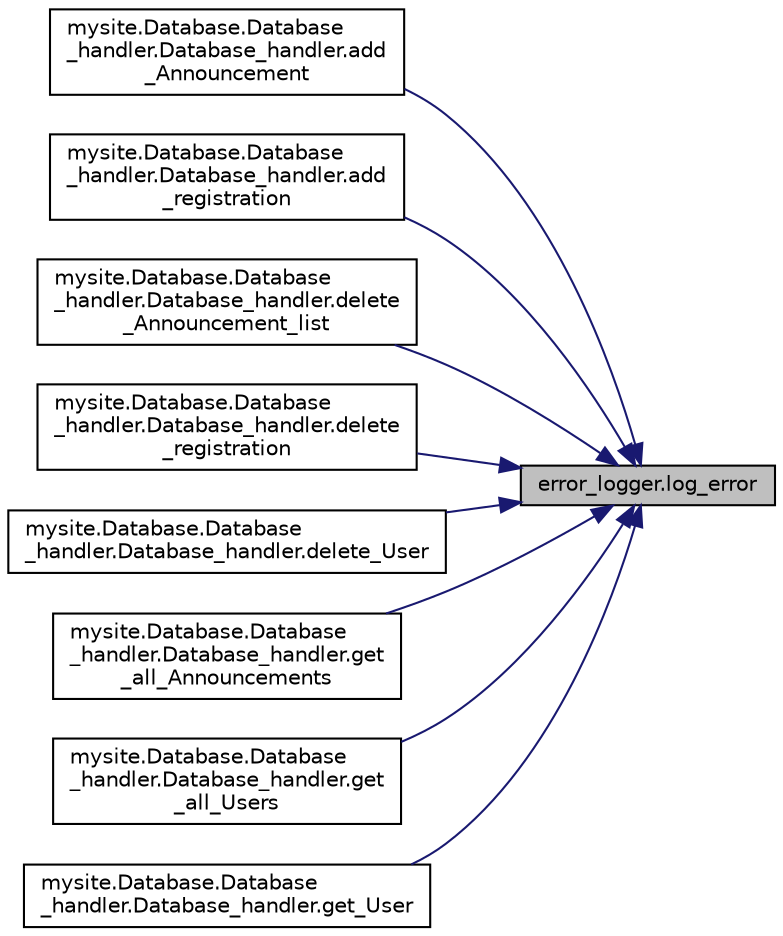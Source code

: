 digraph "error_logger.log_error"
{
 // LATEX_PDF_SIZE
  edge [fontname="Helvetica",fontsize="10",labelfontname="Helvetica",labelfontsize="10"];
  node [fontname="Helvetica",fontsize="10",shape=record];
  rankdir="RL";
  Node1 [label="error_logger.log_error",height=0.2,width=0.4,color="black", fillcolor="grey75", style="filled", fontcolor="black",tooltip=" "];
  Node1 -> Node2 [dir="back",color="midnightblue",fontsize="10",style="solid",fontname="Helvetica"];
  Node2 [label="mysite.Database.Database\l_handler.Database_handler.add\l_Announcement",height=0.2,width=0.4,color="black", fillcolor="white", style="filled",URL="$classmysite_1_1_database_1_1_database__handler_1_1_database__handler.html#ac0ad2b6123dd8e96e88aee055ad866b0",tooltip=" "];
  Node1 -> Node3 [dir="back",color="midnightblue",fontsize="10",style="solid",fontname="Helvetica"];
  Node3 [label="mysite.Database.Database\l_handler.Database_handler.add\l_registration",height=0.2,width=0.4,color="black", fillcolor="white", style="filled",URL="$classmysite_1_1_database_1_1_database__handler_1_1_database__handler.html#ad16678b500f1ffab47892823a2efb20e",tooltip=" "];
  Node1 -> Node4 [dir="back",color="midnightblue",fontsize="10",style="solid",fontname="Helvetica"];
  Node4 [label="mysite.Database.Database\l_handler.Database_handler.delete\l_Announcement_list",height=0.2,width=0.4,color="black", fillcolor="white", style="filled",URL="$classmysite_1_1_database_1_1_database__handler_1_1_database__handler.html#af0335521966d9179f4c76d8d1c986d08",tooltip=" "];
  Node1 -> Node5 [dir="back",color="midnightblue",fontsize="10",style="solid",fontname="Helvetica"];
  Node5 [label="mysite.Database.Database\l_handler.Database_handler.delete\l_registration",height=0.2,width=0.4,color="black", fillcolor="white", style="filled",URL="$classmysite_1_1_database_1_1_database__handler_1_1_database__handler.html#aea10c9813c0dd23412231e096b0f887f",tooltip=" "];
  Node1 -> Node6 [dir="back",color="midnightblue",fontsize="10",style="solid",fontname="Helvetica"];
  Node6 [label="mysite.Database.Database\l_handler.Database_handler.delete_User",height=0.2,width=0.4,color="black", fillcolor="white", style="filled",URL="$classmysite_1_1_database_1_1_database__handler_1_1_database__handler.html#adb49f82eb4f71a8444f5cda7ff4667ae",tooltip=" "];
  Node1 -> Node7 [dir="back",color="midnightblue",fontsize="10",style="solid",fontname="Helvetica"];
  Node7 [label="mysite.Database.Database\l_handler.Database_handler.get\l_all_Announcements",height=0.2,width=0.4,color="black", fillcolor="white", style="filled",URL="$classmysite_1_1_database_1_1_database__handler_1_1_database__handler.html#a1827306a12e203e02c474d6b7fd43963",tooltip=" "];
  Node1 -> Node8 [dir="back",color="midnightblue",fontsize="10",style="solid",fontname="Helvetica"];
  Node8 [label="mysite.Database.Database\l_handler.Database_handler.get\l_all_Users",height=0.2,width=0.4,color="black", fillcolor="white", style="filled",URL="$classmysite_1_1_database_1_1_database__handler_1_1_database__handler.html#a09dd6ca6d7c291eb05bd1411c228e21a",tooltip=" "];
  Node1 -> Node9 [dir="back",color="midnightblue",fontsize="10",style="solid",fontname="Helvetica"];
  Node9 [label="mysite.Database.Database\l_handler.Database_handler.get_User",height=0.2,width=0.4,color="black", fillcolor="white", style="filled",URL="$classmysite_1_1_database_1_1_database__handler_1_1_database__handler.html#af447ef58f1d765ca2fa14d38ab685ae5",tooltip=" "];
}

